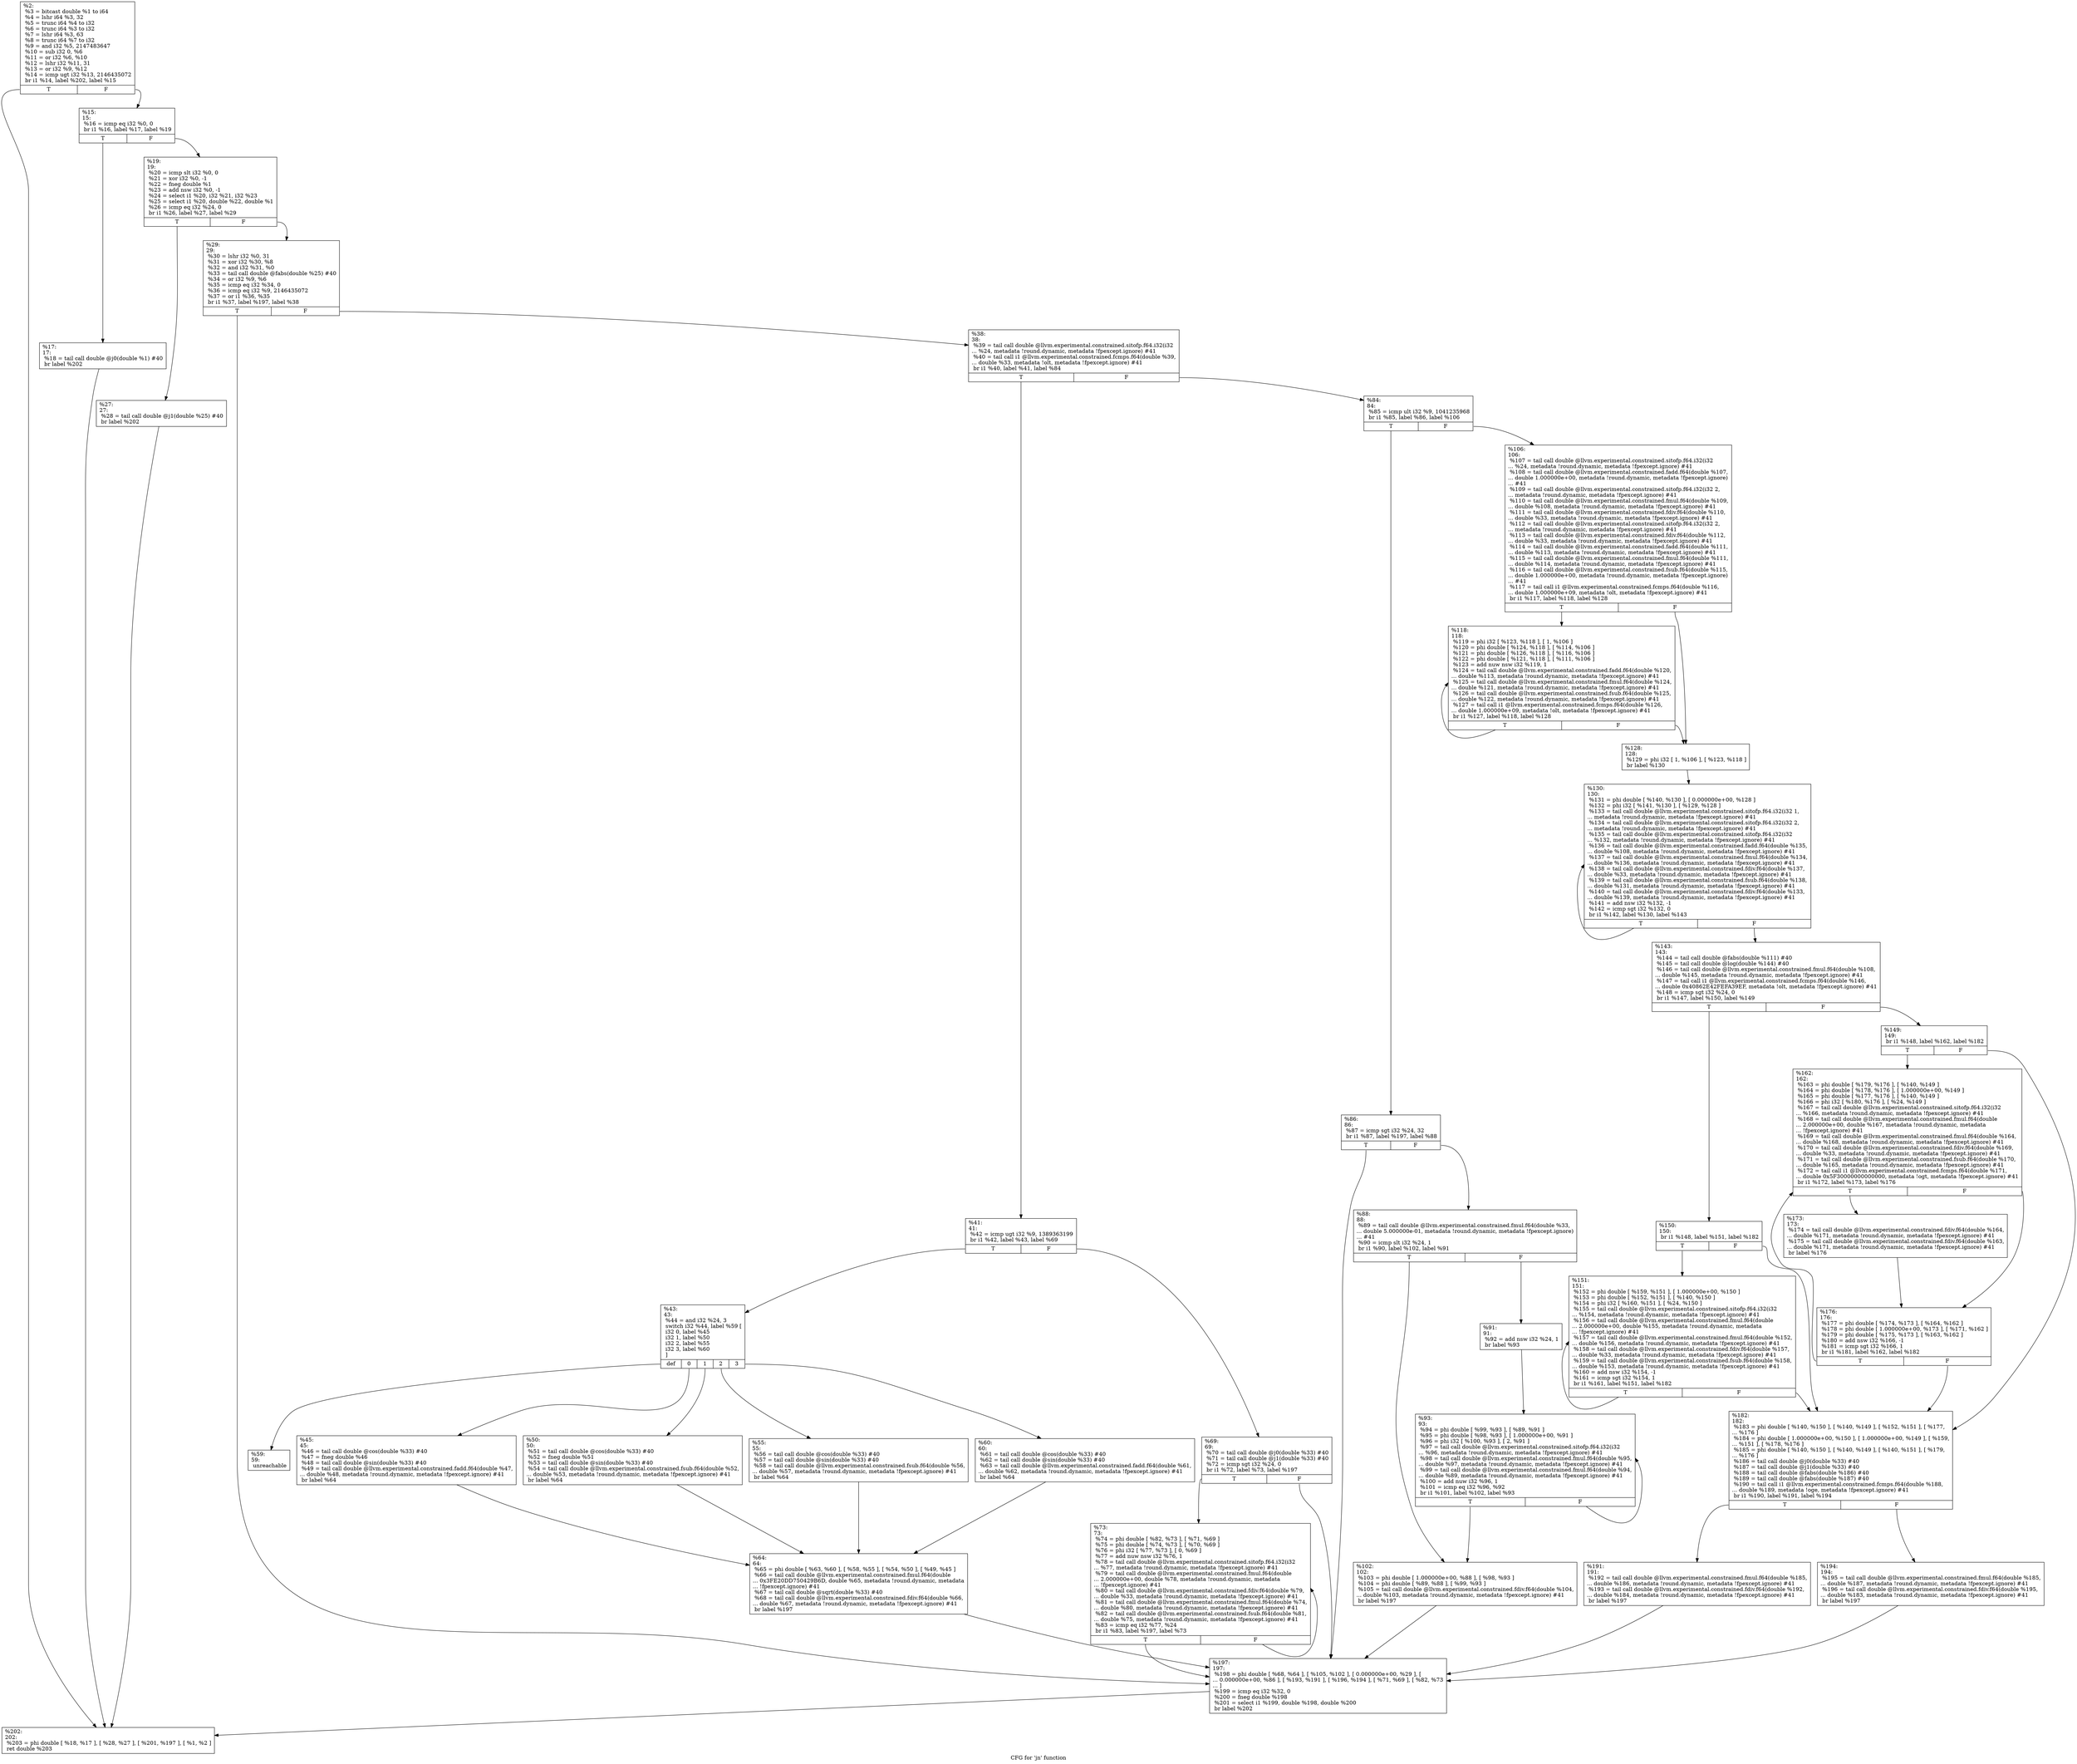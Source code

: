 digraph "CFG for 'jn' function" {
	label="CFG for 'jn' function";

	Node0x1bba1a0 [shape=record,label="{%2:\l  %3 = bitcast double %1 to i64\l  %4 = lshr i64 %3, 32\l  %5 = trunc i64 %4 to i32\l  %6 = trunc i64 %3 to i32\l  %7 = lshr i64 %3, 63\l  %8 = trunc i64 %7 to i32\l  %9 = and i32 %5, 2147483647\l  %10 = sub i32 0, %6\l  %11 = or i32 %6, %10\l  %12 = lshr i32 %11, 31\l  %13 = or i32 %9, %12\l  %14 = icmp ugt i32 %13, 2146435072\l  br i1 %14, label %202, label %15\l|{<s0>T|<s1>F}}"];
	Node0x1bba1a0:s0 -> Node0x1bbb080;
	Node0x1bba1a0:s1 -> Node0x1bba4f0;
	Node0x1bba4f0 [shape=record,label="{%15:\l15:                                               \l  %16 = icmp eq i32 %0, 0\l  br i1 %16, label %17, label %19\l|{<s0>T|<s1>F}}"];
	Node0x1bba4f0:s0 -> Node0x1bba540;
	Node0x1bba4f0:s1 -> Node0x1bba590;
	Node0x1bba540 [shape=record,label="{%17:\l17:                                               \l  %18 = tail call double @j0(double %1) #40\l  br label %202\l}"];
	Node0x1bba540 -> Node0x1bbb080;
	Node0x1bba590 [shape=record,label="{%19:\l19:                                               \l  %20 = icmp slt i32 %0, 0\l  %21 = xor i32 %0, -1\l  %22 = fneg double %1\l  %23 = add nsw i32 %0, -1\l  %24 = select i1 %20, i32 %21, i32 %23\l  %25 = select i1 %20, double %22, double %1\l  %26 = icmp eq i32 %24, 0\l  br i1 %26, label %27, label %29\l|{<s0>T|<s1>F}}"];
	Node0x1bba590:s0 -> Node0x1bba5e0;
	Node0x1bba590:s1 -> Node0x1bba630;
	Node0x1bba5e0 [shape=record,label="{%27:\l27:                                               \l  %28 = tail call double @j1(double %25) #40\l  br label %202\l}"];
	Node0x1bba5e0 -> Node0x1bbb080;
	Node0x1bba630 [shape=record,label="{%29:\l29:                                               \l  %30 = lshr i32 %0, 31\l  %31 = xor i32 %30, %8\l  %32 = and i32 %31, %0\l  %33 = tail call double @fabs(double %25) #40\l  %34 = or i32 %9, %6\l  %35 = icmp eq i32 %34, 0\l  %36 = icmp eq i32 %9, 2146435072\l  %37 = or i1 %36, %35\l  br i1 %37, label %197, label %38\l|{<s0>T|<s1>F}}"];
	Node0x1bba630:s0 -> Node0x1bbb030;
	Node0x1bba630:s1 -> Node0x1bba680;
	Node0x1bba680 [shape=record,label="{%38:\l38:                                               \l  %39 = tail call double @llvm.experimental.constrained.sitofp.f64.i32(i32\l... %24, metadata !round.dynamic, metadata !fpexcept.ignore) #41\l  %40 = tail call i1 @llvm.experimental.constrained.fcmps.f64(double %39,\l... double %33, metadata !olt, metadata !fpexcept.ignore) #41\l  br i1 %40, label %41, label %84\l|{<s0>T|<s1>F}}"];
	Node0x1bba680:s0 -> Node0x1bba6d0;
	Node0x1bba680:s1 -> Node0x1bba9f0;
	Node0x1bba6d0 [shape=record,label="{%41:\l41:                                               \l  %42 = icmp ugt i32 %9, 1389363199\l  br i1 %42, label %43, label %69\l|{<s0>T|<s1>F}}"];
	Node0x1bba6d0:s0 -> Node0x1bba720;
	Node0x1bba6d0:s1 -> Node0x1bba950;
	Node0x1bba720 [shape=record,label="{%43:\l43:                                               \l  %44 = and i32 %24, 3\l  switch i32 %44, label %59 [\l    i32 0, label %45\l    i32 1, label %50\l    i32 2, label %55\l    i32 3, label %60\l  ]\l|{<s0>def|<s1>0|<s2>1|<s3>2|<s4>3}}"];
	Node0x1bba720:s0 -> Node0x1bba860;
	Node0x1bba720:s1 -> Node0x1bba770;
	Node0x1bba720:s2 -> Node0x1bba7c0;
	Node0x1bba720:s3 -> Node0x1bba810;
	Node0x1bba720:s4 -> Node0x1bba8b0;
	Node0x1bba770 [shape=record,label="{%45:\l45:                                               \l  %46 = tail call double @cos(double %33) #40\l  %47 = fneg double %46\l  %48 = tail call double @sin(double %33) #40\l  %49 = tail call double @llvm.experimental.constrained.fadd.f64(double %47,\l... double %48, metadata !round.dynamic, metadata !fpexcept.ignore) #41\l  br label %64\l}"];
	Node0x1bba770 -> Node0x1bba900;
	Node0x1bba7c0 [shape=record,label="{%50:\l50:                                               \l  %51 = tail call double @cos(double %33) #40\l  %52 = fneg double %51\l  %53 = tail call double @sin(double %33) #40\l  %54 = tail call double @llvm.experimental.constrained.fsub.f64(double %52,\l... double %53, metadata !round.dynamic, metadata !fpexcept.ignore) #41\l  br label %64\l}"];
	Node0x1bba7c0 -> Node0x1bba900;
	Node0x1bba810 [shape=record,label="{%55:\l55:                                               \l  %56 = tail call double @cos(double %33) #40\l  %57 = tail call double @sin(double %33) #40\l  %58 = tail call double @llvm.experimental.constrained.fsub.f64(double %56,\l... double %57, metadata !round.dynamic, metadata !fpexcept.ignore) #41\l  br label %64\l}"];
	Node0x1bba810 -> Node0x1bba900;
	Node0x1bba860 [shape=record,label="{%59:\l59:                                               \l  unreachable\l}"];
	Node0x1bba8b0 [shape=record,label="{%60:\l60:                                               \l  %61 = tail call double @cos(double %33) #40\l  %62 = tail call double @sin(double %33) #40\l  %63 = tail call double @llvm.experimental.constrained.fadd.f64(double %61,\l... double %62, metadata !round.dynamic, metadata !fpexcept.ignore) #41\l  br label %64\l}"];
	Node0x1bba8b0 -> Node0x1bba900;
	Node0x1bba900 [shape=record,label="{%64:\l64:                                               \l  %65 = phi double [ %63, %60 ], [ %58, %55 ], [ %54, %50 ], [ %49, %45 ]\l  %66 = tail call double @llvm.experimental.constrained.fmul.f64(double\l... 0x3FE20DD750429B6D, double %65, metadata !round.dynamic, metadata\l... !fpexcept.ignore) #41\l  %67 = tail call double @sqrt(double %33) #40\l  %68 = tail call double @llvm.experimental.constrained.fdiv.f64(double %66,\l... double %67, metadata !round.dynamic, metadata !fpexcept.ignore) #41\l  br label %197\l}"];
	Node0x1bba900 -> Node0x1bbb030;
	Node0x1bba950 [shape=record,label="{%69:\l69:                                               \l  %70 = tail call double @j0(double %33) #40\l  %71 = tail call double @j1(double %33) #40\l  %72 = icmp sgt i32 %24, 0\l  br i1 %72, label %73, label %197\l|{<s0>T|<s1>F}}"];
	Node0x1bba950:s0 -> Node0x1bba9a0;
	Node0x1bba950:s1 -> Node0x1bbb030;
	Node0x1bba9a0 [shape=record,label="{%73:\l73:                                               \l  %74 = phi double [ %82, %73 ], [ %71, %69 ]\l  %75 = phi double [ %74, %73 ], [ %70, %69 ]\l  %76 = phi i32 [ %77, %73 ], [ 0, %69 ]\l  %77 = add nuw nsw i32 %76, 1\l  %78 = tail call double @llvm.experimental.constrained.sitofp.f64.i32(i32\l... %77, metadata !round.dynamic, metadata !fpexcept.ignore) #41\l  %79 = tail call double @llvm.experimental.constrained.fmul.f64(double\l... 2.000000e+00, double %78, metadata !round.dynamic, metadata\l... !fpexcept.ignore) #41\l  %80 = tail call double @llvm.experimental.constrained.fdiv.f64(double %79,\l... double %33, metadata !round.dynamic, metadata !fpexcept.ignore) #41\l  %81 = tail call double @llvm.experimental.constrained.fmul.f64(double %74,\l... double %80, metadata !round.dynamic, metadata !fpexcept.ignore) #41\l  %82 = tail call double @llvm.experimental.constrained.fsub.f64(double %81,\l... double %75, metadata !round.dynamic, metadata !fpexcept.ignore) #41\l  %83 = icmp eq i32 %77, %24\l  br i1 %83, label %197, label %73\l|{<s0>T|<s1>F}}"];
	Node0x1bba9a0:s0 -> Node0x1bbb030;
	Node0x1bba9a0:s1 -> Node0x1bba9a0;
	Node0x1bba9f0 [shape=record,label="{%84:\l84:                                               \l  %85 = icmp ult i32 %9, 1041235968\l  br i1 %85, label %86, label %106\l|{<s0>T|<s1>F}}"];
	Node0x1bba9f0:s0 -> Node0x1bbaa40;
	Node0x1bba9f0:s1 -> Node0x1bbabd0;
	Node0x1bbaa40 [shape=record,label="{%86:\l86:                                               \l  %87 = icmp sgt i32 %24, 32\l  br i1 %87, label %197, label %88\l|{<s0>T|<s1>F}}"];
	Node0x1bbaa40:s0 -> Node0x1bbb030;
	Node0x1bbaa40:s1 -> Node0x1bbaa90;
	Node0x1bbaa90 [shape=record,label="{%88:\l88:                                               \l  %89 = tail call double @llvm.experimental.constrained.fmul.f64(double %33,\l... double 5.000000e-01, metadata !round.dynamic, metadata !fpexcept.ignore)\l... #41\l  %90 = icmp slt i32 %24, 1\l  br i1 %90, label %102, label %91\l|{<s0>T|<s1>F}}"];
	Node0x1bbaa90:s0 -> Node0x1bbab80;
	Node0x1bbaa90:s1 -> Node0x1bbaae0;
	Node0x1bbaae0 [shape=record,label="{%91:\l91:                                               \l  %92 = add nsw i32 %24, 1\l  br label %93\l}"];
	Node0x1bbaae0 -> Node0x1bbab30;
	Node0x1bbab30 [shape=record,label="{%93:\l93:                                               \l  %94 = phi double [ %99, %93 ], [ %89, %91 ]\l  %95 = phi double [ %98, %93 ], [ 1.000000e+00, %91 ]\l  %96 = phi i32 [ %100, %93 ], [ 2, %91 ]\l  %97 = tail call double @llvm.experimental.constrained.sitofp.f64.i32(i32\l... %96, metadata !round.dynamic, metadata !fpexcept.ignore) #41\l  %98 = tail call double @llvm.experimental.constrained.fmul.f64(double %95,\l... double %97, metadata !round.dynamic, metadata !fpexcept.ignore) #41\l  %99 = tail call double @llvm.experimental.constrained.fmul.f64(double %94,\l... double %89, metadata !round.dynamic, metadata !fpexcept.ignore) #41\l  %100 = add nuw i32 %96, 1\l  %101 = icmp eq i32 %96, %92\l  br i1 %101, label %102, label %93\l|{<s0>T|<s1>F}}"];
	Node0x1bbab30:s0 -> Node0x1bbab80;
	Node0x1bbab30:s1 -> Node0x1bbab30;
	Node0x1bbab80 [shape=record,label="{%102:\l102:                                              \l  %103 = phi double [ 1.000000e+00, %88 ], [ %98, %93 ]\l  %104 = phi double [ %89, %88 ], [ %99, %93 ]\l  %105 = tail call double @llvm.experimental.constrained.fdiv.f64(double %104,\l... double %103, metadata !round.dynamic, metadata !fpexcept.ignore) #41\l  br label %197\l}"];
	Node0x1bbab80 -> Node0x1bbb030;
	Node0x1bbabd0 [shape=record,label="{%106:\l106:                                              \l  %107 = tail call double @llvm.experimental.constrained.sitofp.f64.i32(i32\l... %24, metadata !round.dynamic, metadata !fpexcept.ignore) #41\l  %108 = tail call double @llvm.experimental.constrained.fadd.f64(double %107,\l... double 1.000000e+00, metadata !round.dynamic, metadata !fpexcept.ignore)\l... #41\l  %109 = tail call double @llvm.experimental.constrained.sitofp.f64.i32(i32 2,\l... metadata !round.dynamic, metadata !fpexcept.ignore) #41\l  %110 = tail call double @llvm.experimental.constrained.fmul.f64(double %109,\l... double %108, metadata !round.dynamic, metadata !fpexcept.ignore) #41\l  %111 = tail call double @llvm.experimental.constrained.fdiv.f64(double %110,\l... double %33, metadata !round.dynamic, metadata !fpexcept.ignore) #41\l  %112 = tail call double @llvm.experimental.constrained.sitofp.f64.i32(i32 2,\l... metadata !round.dynamic, metadata !fpexcept.ignore) #41\l  %113 = tail call double @llvm.experimental.constrained.fdiv.f64(double %112,\l... double %33, metadata !round.dynamic, metadata !fpexcept.ignore) #41\l  %114 = tail call double @llvm.experimental.constrained.fadd.f64(double %111,\l... double %113, metadata !round.dynamic, metadata !fpexcept.ignore) #41\l  %115 = tail call double @llvm.experimental.constrained.fmul.f64(double %111,\l... double %114, metadata !round.dynamic, metadata !fpexcept.ignore) #41\l  %116 = tail call double @llvm.experimental.constrained.fsub.f64(double %115,\l... double 1.000000e+00, metadata !round.dynamic, metadata !fpexcept.ignore)\l... #41\l  %117 = tail call i1 @llvm.experimental.constrained.fcmps.f64(double %116,\l... double 1.000000e+09, metadata !olt, metadata !fpexcept.ignore) #41\l  br i1 %117, label %118, label %128\l|{<s0>T|<s1>F}}"];
	Node0x1bbabd0:s0 -> Node0x1bbac20;
	Node0x1bbabd0:s1 -> Node0x1bbac70;
	Node0x1bbac20 [shape=record,label="{%118:\l118:                                              \l  %119 = phi i32 [ %123, %118 ], [ 1, %106 ]\l  %120 = phi double [ %124, %118 ], [ %114, %106 ]\l  %121 = phi double [ %126, %118 ], [ %116, %106 ]\l  %122 = phi double [ %121, %118 ], [ %111, %106 ]\l  %123 = add nuw nsw i32 %119, 1\l  %124 = tail call double @llvm.experimental.constrained.fadd.f64(double %120,\l... double %113, metadata !round.dynamic, metadata !fpexcept.ignore) #41\l  %125 = tail call double @llvm.experimental.constrained.fmul.f64(double %124,\l... double %121, metadata !round.dynamic, metadata !fpexcept.ignore) #41\l  %126 = tail call double @llvm.experimental.constrained.fsub.f64(double %125,\l... double %122, metadata !round.dynamic, metadata !fpexcept.ignore) #41\l  %127 = tail call i1 @llvm.experimental.constrained.fcmps.f64(double %126,\l... double 1.000000e+09, metadata !olt, metadata !fpexcept.ignore) #41\l  br i1 %127, label %118, label %128\l|{<s0>T|<s1>F}}"];
	Node0x1bbac20:s0 -> Node0x1bbac20;
	Node0x1bbac20:s1 -> Node0x1bbac70;
	Node0x1bbac70 [shape=record,label="{%128:\l128:                                              \l  %129 = phi i32 [ 1, %106 ], [ %123, %118 ]\l  br label %130\l}"];
	Node0x1bbac70 -> Node0x1bbacc0;
	Node0x1bbacc0 [shape=record,label="{%130:\l130:                                              \l  %131 = phi double [ %140, %130 ], [ 0.000000e+00, %128 ]\l  %132 = phi i32 [ %141, %130 ], [ %129, %128 ]\l  %133 = tail call double @llvm.experimental.constrained.sitofp.f64.i32(i32 1,\l... metadata !round.dynamic, metadata !fpexcept.ignore) #41\l  %134 = tail call double @llvm.experimental.constrained.sitofp.f64.i32(i32 2,\l... metadata !round.dynamic, metadata !fpexcept.ignore) #41\l  %135 = tail call double @llvm.experimental.constrained.sitofp.f64.i32(i32\l... %132, metadata !round.dynamic, metadata !fpexcept.ignore) #41\l  %136 = tail call double @llvm.experimental.constrained.fadd.f64(double %135,\l... double %108, metadata !round.dynamic, metadata !fpexcept.ignore) #41\l  %137 = tail call double @llvm.experimental.constrained.fmul.f64(double %134,\l... double %136, metadata !round.dynamic, metadata !fpexcept.ignore) #41\l  %138 = tail call double @llvm.experimental.constrained.fdiv.f64(double %137,\l... double %33, metadata !round.dynamic, metadata !fpexcept.ignore) #41\l  %139 = tail call double @llvm.experimental.constrained.fsub.f64(double %138,\l... double %131, metadata !round.dynamic, metadata !fpexcept.ignore) #41\l  %140 = tail call double @llvm.experimental.constrained.fdiv.f64(double %133,\l... double %139, metadata !round.dynamic, metadata !fpexcept.ignore) #41\l  %141 = add nsw i32 %132, -1\l  %142 = icmp sgt i32 %132, 0\l  br i1 %142, label %130, label %143\l|{<s0>T|<s1>F}}"];
	Node0x1bbacc0:s0 -> Node0x1bbacc0;
	Node0x1bbacc0:s1 -> Node0x1bbad10;
	Node0x1bbad10 [shape=record,label="{%143:\l143:                                              \l  %144 = tail call double @fabs(double %111) #40\l  %145 = tail call double @log(double %144) #40\l  %146 = tail call double @llvm.experimental.constrained.fmul.f64(double %108,\l... double %145, metadata !round.dynamic, metadata !fpexcept.ignore) #41\l  %147 = tail call i1 @llvm.experimental.constrained.fcmps.f64(double %146,\l... double 0x40862E42FEFA39EF, metadata !olt, metadata !fpexcept.ignore) #41\l  %148 = icmp sgt i32 %24, 0\l  br i1 %147, label %150, label %149\l|{<s0>T|<s1>F}}"];
	Node0x1bbad10:s0 -> Node0x1bbadb0;
	Node0x1bbad10:s1 -> Node0x1bbad60;
	Node0x1bbad60 [shape=record,label="{%149:\l149:                                              \l  br i1 %148, label %162, label %182\l|{<s0>T|<s1>F}}"];
	Node0x1bbad60:s0 -> Node0x1bbae50;
	Node0x1bbad60:s1 -> Node0x1bbaf40;
	Node0x1bbadb0 [shape=record,label="{%150:\l150:                                              \l  br i1 %148, label %151, label %182\l|{<s0>T|<s1>F}}"];
	Node0x1bbadb0:s0 -> Node0x1bbae00;
	Node0x1bbadb0:s1 -> Node0x1bbaf40;
	Node0x1bbae00 [shape=record,label="{%151:\l151:                                              \l  %152 = phi double [ %159, %151 ], [ 1.000000e+00, %150 ]\l  %153 = phi double [ %152, %151 ], [ %140, %150 ]\l  %154 = phi i32 [ %160, %151 ], [ %24, %150 ]\l  %155 = tail call double @llvm.experimental.constrained.sitofp.f64.i32(i32\l... %154, metadata !round.dynamic, metadata !fpexcept.ignore) #41\l  %156 = tail call double @llvm.experimental.constrained.fmul.f64(double\l... 2.000000e+00, double %155, metadata !round.dynamic, metadata\l... !fpexcept.ignore) #41\l  %157 = tail call double @llvm.experimental.constrained.fmul.f64(double %152,\l... double %156, metadata !round.dynamic, metadata !fpexcept.ignore) #41\l  %158 = tail call double @llvm.experimental.constrained.fdiv.f64(double %157,\l... double %33, metadata !round.dynamic, metadata !fpexcept.ignore) #41\l  %159 = tail call double @llvm.experimental.constrained.fsub.f64(double %158,\l... double %153, metadata !round.dynamic, metadata !fpexcept.ignore) #41\l  %160 = add nsw i32 %154, -1\l  %161 = icmp sgt i32 %154, 1\l  br i1 %161, label %151, label %182\l|{<s0>T|<s1>F}}"];
	Node0x1bbae00:s0 -> Node0x1bbae00;
	Node0x1bbae00:s1 -> Node0x1bbaf40;
	Node0x1bbae50 [shape=record,label="{%162:\l162:                                              \l  %163 = phi double [ %179, %176 ], [ %140, %149 ]\l  %164 = phi double [ %178, %176 ], [ 1.000000e+00, %149 ]\l  %165 = phi double [ %177, %176 ], [ %140, %149 ]\l  %166 = phi i32 [ %180, %176 ], [ %24, %149 ]\l  %167 = tail call double @llvm.experimental.constrained.sitofp.f64.i32(i32\l... %166, metadata !round.dynamic, metadata !fpexcept.ignore) #41\l  %168 = tail call double @llvm.experimental.constrained.fmul.f64(double\l... 2.000000e+00, double %167, metadata !round.dynamic, metadata\l... !fpexcept.ignore) #41\l  %169 = tail call double @llvm.experimental.constrained.fmul.f64(double %164,\l... double %168, metadata !round.dynamic, metadata !fpexcept.ignore) #41\l  %170 = tail call double @llvm.experimental.constrained.fdiv.f64(double %169,\l... double %33, metadata !round.dynamic, metadata !fpexcept.ignore) #41\l  %171 = tail call double @llvm.experimental.constrained.fsub.f64(double %170,\l... double %165, metadata !round.dynamic, metadata !fpexcept.ignore) #41\l  %172 = tail call i1 @llvm.experimental.constrained.fcmps.f64(double %171,\l... double 0x5F30000000000000, metadata !ogt, metadata !fpexcept.ignore) #41\l  br i1 %172, label %173, label %176\l|{<s0>T|<s1>F}}"];
	Node0x1bbae50:s0 -> Node0x1bbaea0;
	Node0x1bbae50:s1 -> Node0x1bbaef0;
	Node0x1bbaea0 [shape=record,label="{%173:\l173:                                              \l  %174 = tail call double @llvm.experimental.constrained.fdiv.f64(double %164,\l... double %171, metadata !round.dynamic, metadata !fpexcept.ignore) #41\l  %175 = tail call double @llvm.experimental.constrained.fdiv.f64(double %163,\l... double %171, metadata !round.dynamic, metadata !fpexcept.ignore) #41\l  br label %176\l}"];
	Node0x1bbaea0 -> Node0x1bbaef0;
	Node0x1bbaef0 [shape=record,label="{%176:\l176:                                              \l  %177 = phi double [ %174, %173 ], [ %164, %162 ]\l  %178 = phi double [ 1.000000e+00, %173 ], [ %171, %162 ]\l  %179 = phi double [ %175, %173 ], [ %163, %162 ]\l  %180 = add nsw i32 %166, -1\l  %181 = icmp sgt i32 %166, 1\l  br i1 %181, label %162, label %182\l|{<s0>T|<s1>F}}"];
	Node0x1bbaef0:s0 -> Node0x1bbae50;
	Node0x1bbaef0:s1 -> Node0x1bbaf40;
	Node0x1bbaf40 [shape=record,label="{%182:\l182:                                              \l  %183 = phi double [ %140, %150 ], [ %140, %149 ], [ %152, %151 ], [ %177,\l... %176 ]\l  %184 = phi double [ 1.000000e+00, %150 ], [ 1.000000e+00, %149 ], [ %159,\l... %151 ], [ %178, %176 ]\l  %185 = phi double [ %140, %150 ], [ %140, %149 ], [ %140, %151 ], [ %179,\l... %176 ]\l  %186 = tail call double @j0(double %33) #40\l  %187 = tail call double @j1(double %33) #40\l  %188 = tail call double @fabs(double %186) #40\l  %189 = tail call double @fabs(double %187) #40\l  %190 = tail call i1 @llvm.experimental.constrained.fcmps.f64(double %188,\l... double %189, metadata !oge, metadata !fpexcept.ignore) #41\l  br i1 %190, label %191, label %194\l|{<s0>T|<s1>F}}"];
	Node0x1bbaf40:s0 -> Node0x1bbaf90;
	Node0x1bbaf40:s1 -> Node0x1bbafe0;
	Node0x1bbaf90 [shape=record,label="{%191:\l191:                                              \l  %192 = tail call double @llvm.experimental.constrained.fmul.f64(double %185,\l... double %186, metadata !round.dynamic, metadata !fpexcept.ignore) #41\l  %193 = tail call double @llvm.experimental.constrained.fdiv.f64(double %192,\l... double %184, metadata !round.dynamic, metadata !fpexcept.ignore) #41\l  br label %197\l}"];
	Node0x1bbaf90 -> Node0x1bbb030;
	Node0x1bbafe0 [shape=record,label="{%194:\l194:                                              \l  %195 = tail call double @llvm.experimental.constrained.fmul.f64(double %185,\l... double %187, metadata !round.dynamic, metadata !fpexcept.ignore) #41\l  %196 = tail call double @llvm.experimental.constrained.fdiv.f64(double %195,\l... double %183, metadata !round.dynamic, metadata !fpexcept.ignore) #41\l  br label %197\l}"];
	Node0x1bbafe0 -> Node0x1bbb030;
	Node0x1bbb030 [shape=record,label="{%197:\l197:                                              \l  %198 = phi double [ %68, %64 ], [ %105, %102 ], [ 0.000000e+00, %29 ], [\l... 0.000000e+00, %86 ], [ %193, %191 ], [ %196, %194 ], [ %71, %69 ], [ %82, %73\l... ]\l  %199 = icmp eq i32 %32, 0\l  %200 = fneg double %198\l  %201 = select i1 %199, double %198, double %200\l  br label %202\l}"];
	Node0x1bbb030 -> Node0x1bbb080;
	Node0x1bbb080 [shape=record,label="{%202:\l202:                                              \l  %203 = phi double [ %18, %17 ], [ %28, %27 ], [ %201, %197 ], [ %1, %2 ]\l  ret double %203\l}"];
}
